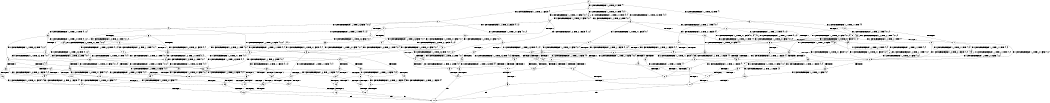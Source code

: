 digraph BCG {
size = "7, 10.5";
center = TRUE;
node [shape = circle];
0 [peripheries = 2];
0 -> 1 [label = "EX !1 !ATOMIC_EXCH_BRANCH (1, +0, TRUE, +0, 1, TRUE) !{}"];
0 -> 2 [label = "EX !2 !ATOMIC_EXCH_BRANCH (1, +1, TRUE, +1, 1, FALSE) !{}"];
0 -> 3 [label = "EX !0 !ATOMIC_EXCH_BRANCH (1, +1, TRUE, +0, 3, TRUE) !{}"];
1 -> 4 [label = "EX !2 !ATOMIC_EXCH_BRANCH (1, +1, TRUE, +1, 1, FALSE) !{0, 1}"];
1 -> 5 [label = "EX !0 !ATOMIC_EXCH_BRANCH (1, +1, TRUE, +0, 3, TRUE) !{0, 1}"];
1 -> 6 [label = "EX !1 !ATOMIC_EXCH_BRANCH (1, +0, TRUE, +0, 1, TRUE) !{0, 1}"];
2 -> 7 [label = "TERMINATE !2"];
2 -> 8 [label = "EX !1 !ATOMIC_EXCH_BRANCH (1, +0, TRUE, +0, 1, FALSE) !{0, 1, 2}"];
2 -> 9 [label = "EX !0 !ATOMIC_EXCH_BRANCH (1, +1, TRUE, +0, 3, FALSE) !{0, 1, 2}"];
3 -> 10 [label = "TERMINATE !0"];
3 -> 11 [label = "EX !1 !ATOMIC_EXCH_BRANCH (1, +0, TRUE, +0, 1, FALSE) !{0}"];
3 -> 12 [label = "EX !2 !ATOMIC_EXCH_BRANCH (1, +1, TRUE, +1, 1, TRUE) !{0}"];
4 -> 13 [label = "TERMINATE !2"];
4 -> 14 [label = "EX !0 !ATOMIC_EXCH_BRANCH (1, +1, TRUE, +0, 3, FALSE) !{0, 1, 2}"];
4 -> 8 [label = "EX !1 !ATOMIC_EXCH_BRANCH (1, +0, TRUE, +0, 1, FALSE) !{0, 1, 2}"];
5 -> 15 [label = "TERMINATE !0"];
5 -> 16 [label = "EX !2 !ATOMIC_EXCH_BRANCH (1, +1, TRUE, +1, 1, TRUE) !{0, 1}"];
5 -> 17 [label = "EX !1 !ATOMIC_EXCH_BRANCH (1, +0, TRUE, +0, 1, FALSE) !{0, 1}"];
6 -> 4 [label = "EX !2 !ATOMIC_EXCH_BRANCH (1, +1, TRUE, +1, 1, FALSE) !{0, 1}"];
6 -> 5 [label = "EX !0 !ATOMIC_EXCH_BRANCH (1, +1, TRUE, +0, 3, TRUE) !{0, 1}"];
6 -> 6 [label = "EX !1 !ATOMIC_EXCH_BRANCH (1, +0, TRUE, +0, 1, TRUE) !{0, 1}"];
7 -> 18 [label = "EX !1 !ATOMIC_EXCH_BRANCH (1, +0, TRUE, +0, 1, FALSE) !{0, 1}"];
7 -> 19 [label = "EX !0 !ATOMIC_EXCH_BRANCH (1, +1, TRUE, +0, 3, FALSE) !{0, 1}"];
8 -> 20 [label = "TERMINATE !1"];
8 -> 21 [label = "TERMINATE !2"];
8 -> 22 [label = "EX !0 !ATOMIC_EXCH_BRANCH (1, +1, TRUE, +0, 3, TRUE) !{0, 1, 2}"];
9 -> 23 [label = "TERMINATE !2"];
9 -> 24 [label = "EX !1 !ATOMIC_EXCH_BRANCH (1, +0, TRUE, +0, 1, FALSE) !{0, 1, 2}"];
9 -> 25 [label = "EX !0 !ATOMIC_EXCH_BRANCH (1, +0, TRUE, +1, 1, TRUE) !{0, 1, 2}"];
10 -> 26 [label = "EX !1 !ATOMIC_EXCH_BRANCH (1, +0, TRUE, +0, 1, FALSE) !{}"];
10 -> 27 [label = "EX !2 !ATOMIC_EXCH_BRANCH (1, +1, TRUE, +1, 1, TRUE) !{}"];
11 -> 28 [label = "TERMINATE !1"];
11 -> 29 [label = "TERMINATE !0"];
11 -> 30 [label = "EX !2 !ATOMIC_EXCH_BRANCH (1, +1, TRUE, +1, 1, FALSE) !{0, 1}"];
12 -> 31 [label = "TERMINATE !0"];
12 -> 32 [label = "EX !1 !ATOMIC_EXCH_BRANCH (1, +0, TRUE, +0, 1, FALSE) !{0, 1, 2}"];
12 -> 33 [label = "EX !2 !ATOMIC_EXCH_BRANCH (1, +1, TRUE, +1, 1, TRUE) !{0, 1, 2}"];
13 -> 34 [label = "EX !0 !ATOMIC_EXCH_BRANCH (1, +1, TRUE, +0, 3, FALSE) !{0, 1}"];
13 -> 18 [label = "EX !1 !ATOMIC_EXCH_BRANCH (1, +0, TRUE, +0, 1, FALSE) !{0, 1}"];
14 -> 35 [label = "TERMINATE !2"];
14 -> 24 [label = "EX !1 !ATOMIC_EXCH_BRANCH (1, +0, TRUE, +0, 1, FALSE) !{0, 1, 2}"];
14 -> 36 [label = "EX !0 !ATOMIC_EXCH_BRANCH (1, +0, TRUE, +1, 1, TRUE) !{0, 1, 2}"];
15 -> 37 [label = "EX !2 !ATOMIC_EXCH_BRANCH (1, +1, TRUE, +1, 1, TRUE) !{1}"];
15 -> 38 [label = "EX !1 !ATOMIC_EXCH_BRANCH (1, +0, TRUE, +0, 1, FALSE) !{1}"];
16 -> 39 [label = "TERMINATE !0"];
16 -> 40 [label = "EX !2 !ATOMIC_EXCH_BRANCH (1, +1, TRUE, +1, 1, TRUE) !{0, 1, 2}"];
16 -> 32 [label = "EX !1 !ATOMIC_EXCH_BRANCH (1, +0, TRUE, +0, 1, FALSE) !{0, 1, 2}"];
17 -> 28 [label = "TERMINATE !1"];
17 -> 29 [label = "TERMINATE !0"];
17 -> 30 [label = "EX !2 !ATOMIC_EXCH_BRANCH (1, +1, TRUE, +1, 1, FALSE) !{0, 1}"];
18 -> 41 [label = "TERMINATE !1"];
18 -> 42 [label = "EX !0 !ATOMIC_EXCH_BRANCH (1, +1, TRUE, +0, 3, TRUE) !{0, 1}"];
19 -> 43 [label = "EX !1 !ATOMIC_EXCH_BRANCH (1, +0, TRUE, +0, 1, FALSE) !{0, 1}"];
19 -> 44 [label = "EX !0 !ATOMIC_EXCH_BRANCH (1, +0, TRUE, +1, 1, TRUE) !{0, 1}"];
20 -> 45 [label = "TERMINATE !2"];
20 -> 46 [label = "EX !0 !ATOMIC_EXCH_BRANCH (1, +1, TRUE, +0, 3, TRUE) !{0, 2}"];
21 -> 41 [label = "TERMINATE !1"];
21 -> 42 [label = "EX !0 !ATOMIC_EXCH_BRANCH (1, +1, TRUE, +0, 3, TRUE) !{0, 1}"];
22 -> 47 [label = "TERMINATE !1"];
22 -> 48 [label = "TERMINATE !2"];
22 -> 49 [label = "TERMINATE !0"];
23 -> 43 [label = "EX !1 !ATOMIC_EXCH_BRANCH (1, +0, TRUE, +0, 1, FALSE) !{0, 1}"];
23 -> 44 [label = "EX !0 !ATOMIC_EXCH_BRANCH (1, +0, TRUE, +1, 1, TRUE) !{0, 1}"];
24 -> 50 [label = "TERMINATE !1"];
24 -> 51 [label = "TERMINATE !2"];
24 -> 52 [label = "EX !0 !ATOMIC_EXCH_BRANCH (1, +0, TRUE, +1, 1, FALSE) !{0, 1, 2}"];
25 -> 53 [label = "TERMINATE !2"];
25 -> 54 [label = "EX !1 !ATOMIC_EXCH_BRANCH (1, +0, TRUE, +0, 1, TRUE) !{0, 1, 2}"];
25 -> 55 [label = "EX !0 !ATOMIC_EXCH_BRANCH (1, +1, TRUE, +0, 3, TRUE) !{0, 1, 2}"];
26 -> 56 [label = "TERMINATE !1"];
26 -> 57 [label = "EX !2 !ATOMIC_EXCH_BRANCH (1, +1, TRUE, +1, 1, FALSE) !{1}"];
27 -> 58 [label = "EX !1 !ATOMIC_EXCH_BRANCH (1, +0, TRUE, +0, 1, FALSE) !{1, 2}"];
27 -> 59 [label = "EX !2 !ATOMIC_EXCH_BRANCH (1, +1, TRUE, +1, 1, TRUE) !{1, 2}"];
28 -> 60 [label = "TERMINATE !0"];
28 -> 61 [label = "EX !2 !ATOMIC_EXCH_BRANCH (1, +1, TRUE, +1, 1, FALSE) !{0}"];
29 -> 56 [label = "TERMINATE !1"];
29 -> 57 [label = "EX !2 !ATOMIC_EXCH_BRANCH (1, +1, TRUE, +1, 1, FALSE) !{1}"];
30 -> 47 [label = "TERMINATE !1"];
30 -> 48 [label = "TERMINATE !2"];
30 -> 49 [label = "TERMINATE !0"];
31 -> 58 [label = "EX !1 !ATOMIC_EXCH_BRANCH (1, +0, TRUE, +0, 1, FALSE) !{1, 2}"];
31 -> 59 [label = "EX !2 !ATOMIC_EXCH_BRANCH (1, +1, TRUE, +1, 1, TRUE) !{1, 2}"];
32 -> 62 [label = "TERMINATE !1"];
32 -> 63 [label = "TERMINATE !0"];
32 -> 22 [label = "EX !2 !ATOMIC_EXCH_BRANCH (1, +1, TRUE, +1, 1, FALSE) !{0, 1, 2}"];
33 -> 31 [label = "TERMINATE !0"];
33 -> 32 [label = "EX !1 !ATOMIC_EXCH_BRANCH (1, +0, TRUE, +0, 1, FALSE) !{0, 1, 2}"];
33 -> 33 [label = "EX !2 !ATOMIC_EXCH_BRANCH (1, +1, TRUE, +1, 1, TRUE) !{0, 1, 2}"];
34 -> 43 [label = "EX !1 !ATOMIC_EXCH_BRANCH (1, +0, TRUE, +0, 1, FALSE) !{0, 1}"];
34 -> 64 [label = "EX !0 !ATOMIC_EXCH_BRANCH (1, +0, TRUE, +1, 1, TRUE) !{0, 1}"];
35 -> 43 [label = "EX !1 !ATOMIC_EXCH_BRANCH (1, +0, TRUE, +0, 1, FALSE) !{0, 1}"];
35 -> 64 [label = "EX !0 !ATOMIC_EXCH_BRANCH (1, +0, TRUE, +1, 1, TRUE) !{0, 1}"];
36 -> 65 [label = "TERMINATE !2"];
36 -> 54 [label = "EX !1 !ATOMIC_EXCH_BRANCH (1, +0, TRUE, +0, 1, TRUE) !{0, 1, 2}"];
36 -> 66 [label = "EX !0 !ATOMIC_EXCH_BRANCH (1, +1, TRUE, +0, 3, TRUE) !{0, 1, 2}"];
37 -> 67 [label = "EX !2 !ATOMIC_EXCH_BRANCH (1, +1, TRUE, +1, 1, TRUE) !{1, 2}"];
37 -> 58 [label = "EX !1 !ATOMIC_EXCH_BRANCH (1, +0, TRUE, +0, 1, FALSE) !{1, 2}"];
38 -> 56 [label = "TERMINATE !1"];
38 -> 57 [label = "EX !2 !ATOMIC_EXCH_BRANCH (1, +1, TRUE, +1, 1, FALSE) !{1}"];
39 -> 67 [label = "EX !2 !ATOMIC_EXCH_BRANCH (1, +1, TRUE, +1, 1, TRUE) !{1, 2}"];
39 -> 58 [label = "EX !1 !ATOMIC_EXCH_BRANCH (1, +0, TRUE, +0, 1, FALSE) !{1, 2}"];
40 -> 39 [label = "TERMINATE !0"];
40 -> 40 [label = "EX !2 !ATOMIC_EXCH_BRANCH (1, +1, TRUE, +1, 1, TRUE) !{0, 1, 2}"];
40 -> 32 [label = "EX !1 !ATOMIC_EXCH_BRANCH (1, +0, TRUE, +0, 1, FALSE) !{0, 1, 2}"];
41 -> 68 [label = "EX !0 !ATOMIC_EXCH_BRANCH (1, +1, TRUE, +0, 3, TRUE) !{0}"];
42 -> 69 [label = "TERMINATE !1"];
42 -> 70 [label = "TERMINATE !0"];
43 -> 71 [label = "TERMINATE !1"];
43 -> 72 [label = "EX !0 !ATOMIC_EXCH_BRANCH (1, +0, TRUE, +1, 1, FALSE) !{0, 1}"];
44 -> 73 [label = "EX !1 !ATOMIC_EXCH_BRANCH (1, +0, TRUE, +0, 1, TRUE) !{0, 1}"];
44 -> 74 [label = "EX !0 !ATOMIC_EXCH_BRANCH (1, +1, TRUE, +0, 3, TRUE) !{0, 1}"];
45 -> 68 [label = "EX !0 !ATOMIC_EXCH_BRANCH (1, +1, TRUE, +0, 3, TRUE) !{0}"];
46 -> 75 [label = "TERMINATE !2"];
46 -> 76 [label = "TERMINATE !0"];
47 -> 75 [label = "TERMINATE !2"];
47 -> 76 [label = "TERMINATE !0"];
48 -> 69 [label = "TERMINATE !1"];
48 -> 70 [label = "TERMINATE !0"];
49 -> 77 [label = "TERMINATE !1"];
49 -> 78 [label = "TERMINATE !2"];
50 -> 79 [label = "TERMINATE !2"];
50 -> 80 [label = "EX !0 !ATOMIC_EXCH_BRANCH (1, +0, TRUE, +1, 1, FALSE) !{0, 2}"];
51 -> 71 [label = "TERMINATE !1"];
51 -> 72 [label = "EX !0 !ATOMIC_EXCH_BRANCH (1, +0, TRUE, +1, 1, FALSE) !{0, 1}"];
52 -> 81 [label = "TERMINATE !1"];
52 -> 82 [label = "TERMINATE !2"];
52 -> 83 [label = "TERMINATE !0"];
53 -> 73 [label = "EX !1 !ATOMIC_EXCH_BRANCH (1, +0, TRUE, +0, 1, TRUE) !{0, 1}"];
53 -> 74 [label = "EX !0 !ATOMIC_EXCH_BRANCH (1, +1, TRUE, +0, 3, TRUE) !{0, 1}"];
54 -> 65 [label = "TERMINATE !2"];
54 -> 54 [label = "EX !1 !ATOMIC_EXCH_BRANCH (1, +0, TRUE, +0, 1, TRUE) !{0, 1, 2}"];
54 -> 66 [label = "EX !0 !ATOMIC_EXCH_BRANCH (1, +1, TRUE, +0, 3, TRUE) !{0, 1, 2}"];
55 -> 84 [label = "TERMINATE !2"];
55 -> 85 [label = "TERMINATE !0"];
55 -> 86 [label = "EX !1 !ATOMIC_EXCH_BRANCH (1, +0, TRUE, +0, 1, FALSE) !{0, 1, 2}"];
56 -> 87 [label = "EX !2 !ATOMIC_EXCH_BRANCH (1, +1, TRUE, +1, 1, FALSE) !{}"];
57 -> 77 [label = "TERMINATE !1"];
57 -> 78 [label = "TERMINATE !2"];
58 -> 88 [label = "TERMINATE !1"];
58 -> 89 [label = "EX !2 !ATOMIC_EXCH_BRANCH (1, +1, TRUE, +1, 1, FALSE) !{1, 2}"];
59 -> 58 [label = "EX !1 !ATOMIC_EXCH_BRANCH (1, +0, TRUE, +0, 1, FALSE) !{1, 2}"];
59 -> 59 [label = "EX !2 !ATOMIC_EXCH_BRANCH (1, +1, TRUE, +1, 1, TRUE) !{1, 2}"];
60 -> 87 [label = "EX !2 !ATOMIC_EXCH_BRANCH (1, +1, TRUE, +1, 1, FALSE) !{}"];
61 -> 75 [label = "TERMINATE !2"];
61 -> 76 [label = "TERMINATE !0"];
62 -> 90 [label = "TERMINATE !0"];
62 -> 46 [label = "EX !2 !ATOMIC_EXCH_BRANCH (1, +1, TRUE, +1, 1, FALSE) !{0, 2}"];
63 -> 88 [label = "TERMINATE !1"];
63 -> 89 [label = "EX !2 !ATOMIC_EXCH_BRANCH (1, +1, TRUE, +1, 1, FALSE) !{1, 2}"];
64 -> 73 [label = "EX !1 !ATOMIC_EXCH_BRANCH (1, +0, TRUE, +0, 1, TRUE) !{0, 1}"];
64 -> 91 [label = "EX !0 !ATOMIC_EXCH_BRANCH (1, +1, TRUE, +0, 3, TRUE) !{0, 1}"];
65 -> 73 [label = "EX !1 !ATOMIC_EXCH_BRANCH (1, +0, TRUE, +0, 1, TRUE) !{0, 1}"];
65 -> 91 [label = "EX !0 !ATOMIC_EXCH_BRANCH (1, +1, TRUE, +0, 3, TRUE) !{0, 1}"];
66 -> 92 [label = "TERMINATE !2"];
66 -> 93 [label = "TERMINATE !0"];
66 -> 86 [label = "EX !1 !ATOMIC_EXCH_BRANCH (1, +0, TRUE, +0, 1, FALSE) !{0, 1, 2}"];
67 -> 67 [label = "EX !2 !ATOMIC_EXCH_BRANCH (1, +1, TRUE, +1, 1, TRUE) !{1, 2}"];
67 -> 58 [label = "EX !1 !ATOMIC_EXCH_BRANCH (1, +0, TRUE, +0, 1, FALSE) !{1, 2}"];
68 -> 94 [label = "TERMINATE !0"];
69 -> 94 [label = "TERMINATE !0"];
70 -> 95 [label = "TERMINATE !1"];
71 -> 96 [label = "EX !0 !ATOMIC_EXCH_BRANCH (1, +0, TRUE, +1, 1, FALSE) !{0}"];
72 -> 97 [label = "TERMINATE !1"];
72 -> 98 [label = "TERMINATE !0"];
73 -> 73 [label = "EX !1 !ATOMIC_EXCH_BRANCH (1, +0, TRUE, +0, 1, TRUE) !{0, 1}"];
73 -> 91 [label = "EX !0 !ATOMIC_EXCH_BRANCH (1, +1, TRUE, +0, 3, TRUE) !{0, 1}"];
74 -> 99 [label = "TERMINATE !0"];
74 -> 100 [label = "EX !1 !ATOMIC_EXCH_BRANCH (1, +0, TRUE, +0, 1, FALSE) !{0, 1}"];
75 -> 94 [label = "TERMINATE !0"];
76 -> 101 [label = "TERMINATE !2"];
77 -> 101 [label = "TERMINATE !2"];
78 -> 95 [label = "TERMINATE !1"];
79 -> 96 [label = "EX !0 !ATOMIC_EXCH_BRANCH (1, +0, TRUE, +1, 1, FALSE) !{0}"];
80 -> 102 [label = "TERMINATE !2"];
80 -> 103 [label = "TERMINATE !0"];
81 -> 102 [label = "TERMINATE !2"];
81 -> 103 [label = "TERMINATE !0"];
82 -> 97 [label = "TERMINATE !1"];
82 -> 98 [label = "TERMINATE !0"];
83 -> 104 [label = "TERMINATE !1"];
83 -> 105 [label = "TERMINATE !2"];
84 -> 99 [label = "TERMINATE !0"];
84 -> 100 [label = "EX !1 !ATOMIC_EXCH_BRANCH (1, +0, TRUE, +0, 1, FALSE) !{0, 1}"];
85 -> 106 [label = "TERMINATE !2"];
85 -> 107 [label = "EX !1 !ATOMIC_EXCH_BRANCH (1, +0, TRUE, +0, 1, FALSE) !{1, 2}"];
86 -> 81 [label = "TERMINATE !1"];
86 -> 82 [label = "TERMINATE !2"];
86 -> 83 [label = "TERMINATE !0"];
87 -> 101 [label = "TERMINATE !2"];
88 -> 108 [label = "EX !2 !ATOMIC_EXCH_BRANCH (1, +1, TRUE, +1, 1, FALSE) !{2}"];
89 -> 77 [label = "TERMINATE !1"];
89 -> 78 [label = "TERMINATE !2"];
90 -> 108 [label = "EX !2 !ATOMIC_EXCH_BRANCH (1, +1, TRUE, +1, 1, FALSE) !{2}"];
91 -> 109 [label = "TERMINATE !0"];
91 -> 100 [label = "EX !1 !ATOMIC_EXCH_BRANCH (1, +0, TRUE, +0, 1, FALSE) !{0, 1}"];
92 -> 109 [label = "TERMINATE !0"];
92 -> 100 [label = "EX !1 !ATOMIC_EXCH_BRANCH (1, +0, TRUE, +0, 1, FALSE) !{0, 1}"];
93 -> 110 [label = "TERMINATE !2"];
93 -> 107 [label = "EX !1 !ATOMIC_EXCH_BRANCH (1, +0, TRUE, +0, 1, FALSE) !{1, 2}"];
94 -> 111 [label = "exit"];
95 -> 111 [label = "exit"];
96 -> 112 [label = "TERMINATE !0"];
97 -> 112 [label = "TERMINATE !0"];
98 -> 113 [label = "TERMINATE !1"];
99 -> 114 [label = "EX !1 !ATOMIC_EXCH_BRANCH (1, +0, TRUE, +0, 1, FALSE) !{1}"];
100 -> 97 [label = "TERMINATE !1"];
100 -> 98 [label = "TERMINATE !0"];
101 -> 111 [label = "exit"];
102 -> 112 [label = "TERMINATE !0"];
103 -> 115 [label = "TERMINATE !2"];
104 -> 115 [label = "TERMINATE !2"];
105 -> 113 [label = "TERMINATE !1"];
106 -> 114 [label = "EX !1 !ATOMIC_EXCH_BRANCH (1, +0, TRUE, +0, 1, FALSE) !{1}"];
107 -> 104 [label = "TERMINATE !1"];
107 -> 105 [label = "TERMINATE !2"];
108 -> 101 [label = "TERMINATE !2"];
109 -> 114 [label = "EX !1 !ATOMIC_EXCH_BRANCH (1, +0, TRUE, +0, 1, FALSE) !{1}"];
110 -> 114 [label = "EX !1 !ATOMIC_EXCH_BRANCH (1, +0, TRUE, +0, 1, FALSE) !{1}"];
112 -> 111 [label = "exit"];
113 -> 111 [label = "exit"];
114 -> 113 [label = "TERMINATE !1"];
115 -> 111 [label = "exit"];
}
